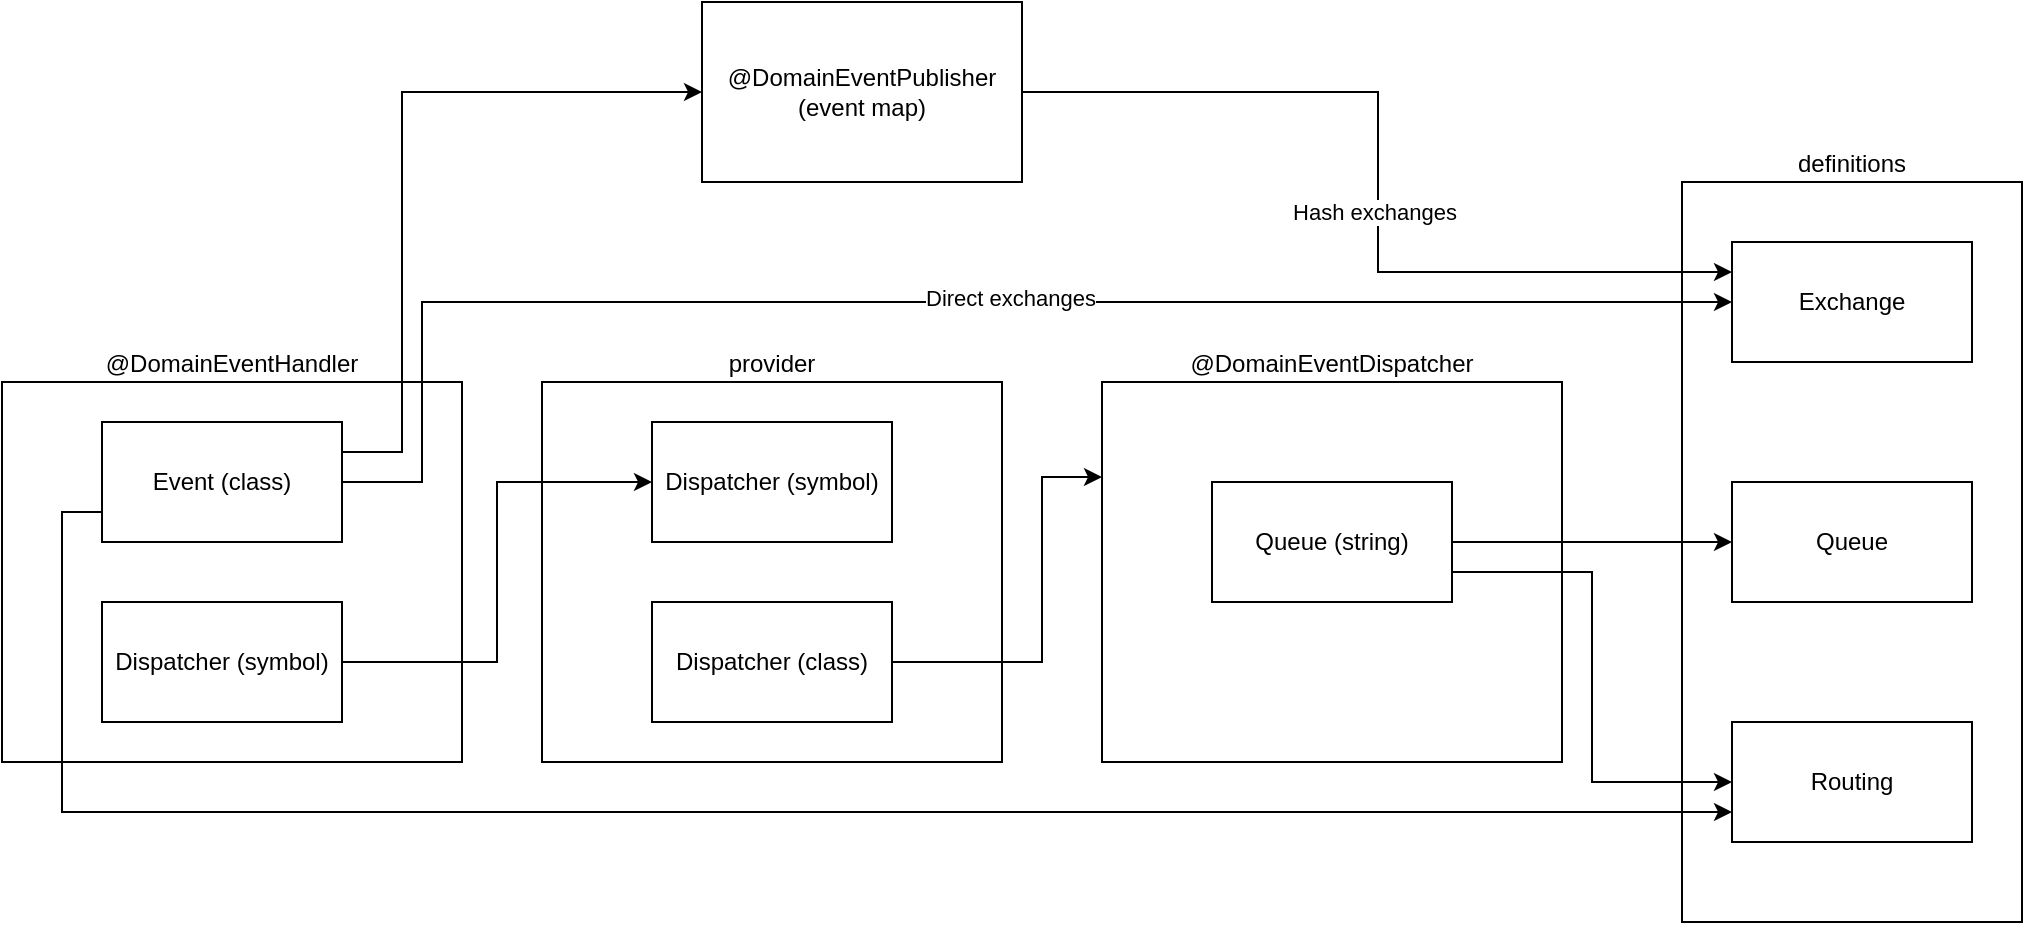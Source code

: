 <mxfile>
    <diagram id="QdxRpjCLoi8RetxnX9e0" name="Page-1">
        <mxGraphModel dx="1925" dy="1643" grid="1" gridSize="10" guides="1" tooltips="1" connect="1" arrows="1" fold="1" page="1" pageScale="1" pageWidth="827" pageHeight="1169" math="0" shadow="0">
            <root>
                <mxCell id="0"/>
                <mxCell id="1" parent="0"/>
                <mxCell id="8" value="" style="group" parent="1" vertex="1" connectable="0">
                    <mxGeometry x="500" y="150" width="230" height="190" as="geometry"/>
                </mxCell>
                <mxCell id="6" value="@DomainEventDispatcher" style="rounded=0;whiteSpace=wrap;html=1;labelPosition=center;verticalLabelPosition=top;align=center;verticalAlign=bottom;" parent="8" vertex="1">
                    <mxGeometry width="230" height="190" as="geometry"/>
                </mxCell>
                <mxCell id="7" value="Queue (string)" style="rounded=0;whiteSpace=wrap;html=1;" parent="8" vertex="1">
                    <mxGeometry x="55" y="50" width="120" height="60" as="geometry"/>
                </mxCell>
                <mxCell id="9" value="" style="group" parent="1" vertex="1" connectable="0">
                    <mxGeometry x="-50" y="150" width="230" height="190" as="geometry"/>
                </mxCell>
                <mxCell id="2" value="@DomainEventHandler" style="rounded=0;whiteSpace=wrap;html=1;labelPosition=center;verticalLabelPosition=top;align=center;verticalAlign=bottom;" parent="9" vertex="1">
                    <mxGeometry width="230" height="190" as="geometry"/>
                </mxCell>
                <mxCell id="3" value="Event (class)" style="rounded=0;whiteSpace=wrap;html=1;" parent="9" vertex="1">
                    <mxGeometry x="50" y="20" width="120" height="60" as="geometry"/>
                </mxCell>
                <mxCell id="4" value="Dispatcher (symbol)" style="rounded=0;whiteSpace=wrap;html=1;" parent="9" vertex="1">
                    <mxGeometry x="50" y="110" width="120" height="60" as="geometry"/>
                </mxCell>
                <mxCell id="11" value="" style="group" parent="1" vertex="1" connectable="0">
                    <mxGeometry x="220" y="150" width="230" height="190" as="geometry"/>
                </mxCell>
                <mxCell id="12" value="provider" style="rounded=0;whiteSpace=wrap;html=1;labelPosition=center;verticalLabelPosition=top;align=center;verticalAlign=bottom;" parent="11" vertex="1">
                    <mxGeometry width="230" height="190" as="geometry"/>
                </mxCell>
                <mxCell id="14" value="Dispatcher (symbol)" style="rounded=0;whiteSpace=wrap;html=1;" parent="11" vertex="1">
                    <mxGeometry x="55" y="20" width="120" height="60" as="geometry"/>
                </mxCell>
                <mxCell id="15" value="Dispatcher (class)" style="rounded=0;whiteSpace=wrap;html=1;" parent="11" vertex="1">
                    <mxGeometry x="55" y="110" width="120" height="60" as="geometry"/>
                </mxCell>
                <mxCell id="16" style="edgeStyle=orthogonalEdgeStyle;rounded=0;orthogonalLoop=1;jettySize=auto;html=1;exitX=1;exitY=0.5;exitDx=0;exitDy=0;entryX=0;entryY=0.5;entryDx=0;entryDy=0;" parent="1" source="4" target="14" edge="1">
                    <mxGeometry relative="1" as="geometry"/>
                </mxCell>
                <mxCell id="17" style="edgeStyle=orthogonalEdgeStyle;rounded=0;orthogonalLoop=1;jettySize=auto;html=1;exitX=1;exitY=0.5;exitDx=0;exitDy=0;entryX=0;entryY=0.25;entryDx=0;entryDy=0;" parent="1" source="15" target="6" edge="1">
                    <mxGeometry relative="1" as="geometry">
                        <Array as="points">
                            <mxPoint x="470" y="290"/>
                            <mxPoint x="470" y="198"/>
                        </Array>
                    </mxGeometry>
                </mxCell>
                <mxCell id="18" value="definitions" style="rounded=0;whiteSpace=wrap;html=1;verticalAlign=bottom;labelPosition=center;verticalLabelPosition=top;align=center;" parent="1" vertex="1">
                    <mxGeometry x="790" y="50" width="170" height="370" as="geometry"/>
                </mxCell>
                <mxCell id="19" value="Queue" style="rounded=0;whiteSpace=wrap;html=1;" parent="1" vertex="1">
                    <mxGeometry x="815" y="200" width="120" height="60" as="geometry"/>
                </mxCell>
                <mxCell id="20" style="edgeStyle=orthogonalEdgeStyle;rounded=0;orthogonalLoop=1;jettySize=auto;html=1;exitX=1;exitY=0.5;exitDx=0;exitDy=0;entryX=0;entryY=0.5;entryDx=0;entryDy=0;" parent="1" source="7" target="19" edge="1">
                    <mxGeometry relative="1" as="geometry"/>
                </mxCell>
                <mxCell id="21" value="Exchange" style="rounded=0;whiteSpace=wrap;html=1;" parent="1" vertex="1">
                    <mxGeometry x="815" y="80" width="120" height="60" as="geometry"/>
                </mxCell>
                <mxCell id="22" style="edgeStyle=orthogonalEdgeStyle;rounded=0;orthogonalLoop=1;jettySize=auto;html=1;exitX=1;exitY=0.5;exitDx=0;exitDy=0;entryX=0;entryY=0.5;entryDx=0;entryDy=0;" parent="1" source="3" target="21" edge="1">
                    <mxGeometry relative="1" as="geometry">
                        <Array as="points">
                            <mxPoint x="160" y="200"/>
                            <mxPoint x="160" y="110"/>
                        </Array>
                    </mxGeometry>
                </mxCell>
                <mxCell id="31" value="Direct exchanges" style="edgeLabel;html=1;align=center;verticalAlign=middle;resizable=0;points=[];" vertex="1" connectable="0" parent="22">
                    <mxGeometry x="0.08" y="2" relative="1" as="geometry">
                        <mxPoint as="offset"/>
                    </mxGeometry>
                </mxCell>
                <mxCell id="23" value="Routing" style="rounded=0;whiteSpace=wrap;html=1;" parent="1" vertex="1">
                    <mxGeometry x="815" y="320" width="120" height="60" as="geometry"/>
                </mxCell>
                <mxCell id="25" style="edgeStyle=orthogonalEdgeStyle;rounded=0;orthogonalLoop=1;jettySize=auto;html=1;exitX=0;exitY=0.75;exitDx=0;exitDy=0;entryX=0;entryY=0.75;entryDx=0;entryDy=0;" parent="1" source="3" target="23" edge="1">
                    <mxGeometry relative="1" as="geometry"/>
                </mxCell>
                <mxCell id="26" style="edgeStyle=orthogonalEdgeStyle;rounded=0;orthogonalLoop=1;jettySize=auto;html=1;exitX=1;exitY=0.75;exitDx=0;exitDy=0;entryX=0;entryY=0.5;entryDx=0;entryDy=0;" parent="1" source="7" target="23" edge="1">
                    <mxGeometry relative="1" as="geometry"/>
                </mxCell>
                <mxCell id="28" style="edgeStyle=orthogonalEdgeStyle;rounded=0;orthogonalLoop=1;jettySize=auto;html=1;exitX=1;exitY=0.5;exitDx=0;exitDy=0;entryX=0;entryY=0.25;entryDx=0;entryDy=0;" parent="1" source="27" target="21" edge="1">
                    <mxGeometry relative="1" as="geometry">
                        <Array as="points">
                            <mxPoint x="638" y="5"/>
                            <mxPoint x="638" y="95"/>
                        </Array>
                    </mxGeometry>
                </mxCell>
                <mxCell id="32" value="Hash exchanges" style="edgeLabel;html=1;align=center;verticalAlign=middle;resizable=0;points=[];" vertex="1" connectable="0" parent="28">
                    <mxGeometry x="0.07" y="-2" relative="1" as="geometry">
                        <mxPoint as="offset"/>
                    </mxGeometry>
                </mxCell>
                <mxCell id="27" value="@DomainEventPublisher&lt;br&gt;(event map)" style="rounded=0;whiteSpace=wrap;html=1;" parent="1" vertex="1">
                    <mxGeometry x="300" y="-40" width="160" height="90" as="geometry"/>
                </mxCell>
                <mxCell id="30" style="edgeStyle=orthogonalEdgeStyle;rounded=0;orthogonalLoop=1;jettySize=auto;html=1;exitX=1;exitY=0.25;exitDx=0;exitDy=0;entryX=0;entryY=0.5;entryDx=0;entryDy=0;" edge="1" parent="1" source="3" target="27">
                    <mxGeometry relative="1" as="geometry">
                        <Array as="points">
                            <mxPoint x="150" y="185"/>
                            <mxPoint x="150" y="5"/>
                        </Array>
                    </mxGeometry>
                </mxCell>
            </root>
        </mxGraphModel>
    </diagram>
</mxfile>